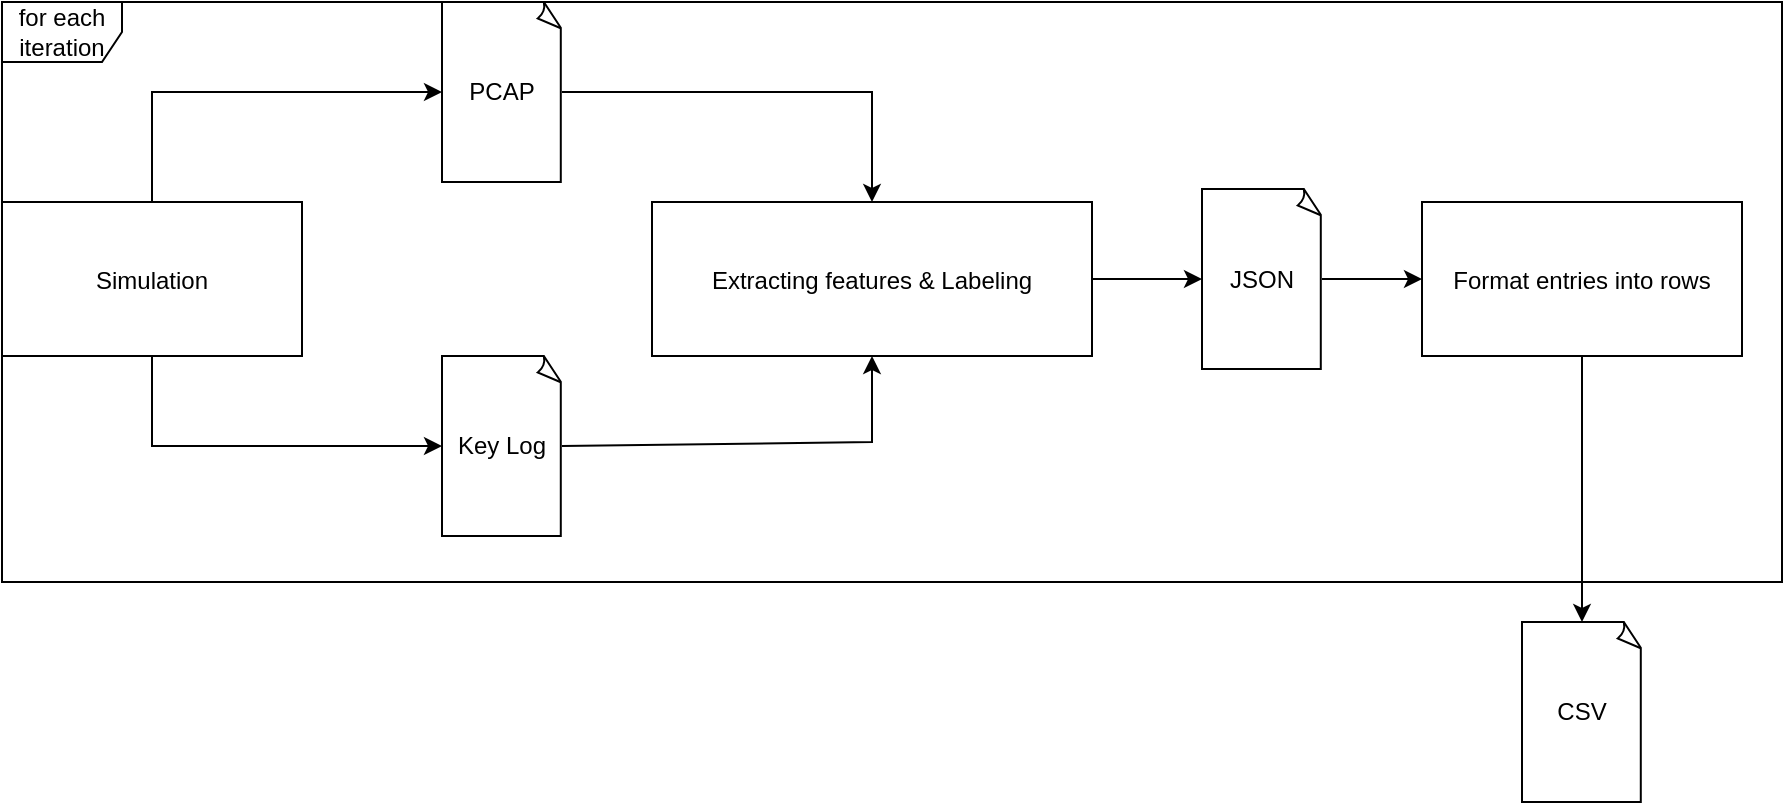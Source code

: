 <mxfile version="26.0.16">
  <diagram name="Page-1" id="e7e014a7-5840-1c2e-5031-d8a46d1fe8dd">
    <mxGraphModel dx="1553" dy="795" grid="1" gridSize="10" guides="1" tooltips="1" connect="1" arrows="1" fold="1" page="1" pageScale="1" pageWidth="1169" pageHeight="826" background="none" math="0" shadow="0">
      <root>
        <mxCell id="0" />
        <mxCell id="1" parent="0" />
        <mxCell id="oZruXeAUzQsY2GdccT08-43" value="Simulation" style="" vertex="1" parent="1">
          <mxGeometry x="40" y="360" width="150" height="77" as="geometry" />
        </mxCell>
        <mxCell id="oZruXeAUzQsY2GdccT08-59" value="PCAP" style="whiteSpace=wrap;html=1;shape=mxgraph.basic.document" vertex="1" parent="1">
          <mxGeometry x="260" y="260" width="60" height="90" as="geometry" />
        </mxCell>
        <mxCell id="oZruXeAUzQsY2GdccT08-60" value="Key Log" style="whiteSpace=wrap;html=1;shape=mxgraph.basic.document" vertex="1" parent="1">
          <mxGeometry x="260" y="437" width="60" height="90" as="geometry" />
        </mxCell>
        <mxCell id="oZruXeAUzQsY2GdccT08-62" value="" style="endArrow=classic;html=1;rounded=0;exitX=0.5;exitY=0;exitDx=0;exitDy=0;entryX=0;entryY=0.5;entryDx=0;entryDy=0;entryPerimeter=0;" edge="1" parent="1" source="oZruXeAUzQsY2GdccT08-43" target="oZruXeAUzQsY2GdccT08-59">
          <mxGeometry width="50" height="50" relative="1" as="geometry">
            <mxPoint x="110" y="330" as="sourcePoint" />
            <mxPoint x="160" y="280" as="targetPoint" />
            <Array as="points">
              <mxPoint x="115" y="305" />
            </Array>
          </mxGeometry>
        </mxCell>
        <mxCell id="oZruXeAUzQsY2GdccT08-63" value="" style="endArrow=classic;html=1;rounded=0;exitX=0.5;exitY=1;exitDx=0;exitDy=0;entryX=0;entryY=0.5;entryDx=0;entryDy=0;entryPerimeter=0;" edge="1" parent="1" source="oZruXeAUzQsY2GdccT08-43" target="oZruXeAUzQsY2GdccT08-60">
          <mxGeometry width="50" height="50" relative="1" as="geometry">
            <mxPoint x="560" y="430" as="sourcePoint" />
            <mxPoint x="610" y="380" as="targetPoint" />
            <Array as="points">
              <mxPoint x="115" y="482" />
            </Array>
          </mxGeometry>
        </mxCell>
        <mxCell id="oZruXeAUzQsY2GdccT08-64" value="Extracting features &amp; Labeling" style="" vertex="1" parent="1">
          <mxGeometry x="365" y="360" width="220" height="77" as="geometry" />
        </mxCell>
        <mxCell id="oZruXeAUzQsY2GdccT08-65" value="" style="endArrow=classic;html=1;rounded=0;exitX=1;exitY=0.5;exitDx=0;exitDy=0;exitPerimeter=0;entryX=0.5;entryY=0;entryDx=0;entryDy=0;" edge="1" parent="1" source="oZruXeAUzQsY2GdccT08-59" target="oZruXeAUzQsY2GdccT08-64">
          <mxGeometry width="50" height="50" relative="1" as="geometry">
            <mxPoint x="560" y="430" as="sourcePoint" />
            <mxPoint x="610" y="380" as="targetPoint" />
            <Array as="points">
              <mxPoint x="475" y="305" />
            </Array>
          </mxGeometry>
        </mxCell>
        <mxCell id="oZruXeAUzQsY2GdccT08-66" value="" style="endArrow=classic;html=1;rounded=0;exitX=1;exitY=0.5;exitDx=0;exitDy=0;exitPerimeter=0;entryX=0.5;entryY=1;entryDx=0;entryDy=0;" edge="1" parent="1" source="oZruXeAUzQsY2GdccT08-60" target="oZruXeAUzQsY2GdccT08-64">
          <mxGeometry width="50" height="50" relative="1" as="geometry">
            <mxPoint x="560" y="430" as="sourcePoint" />
            <mxPoint x="610" y="380" as="targetPoint" />
            <Array as="points">
              <mxPoint x="475" y="480" />
            </Array>
          </mxGeometry>
        </mxCell>
        <mxCell id="oZruXeAUzQsY2GdccT08-67" value="JSON" style="whiteSpace=wrap;html=1;shape=mxgraph.basic.document" vertex="1" parent="1">
          <mxGeometry x="640" y="353.5" width="60" height="90" as="geometry" />
        </mxCell>
        <mxCell id="oZruXeAUzQsY2GdccT08-68" value="" style="endArrow=classic;html=1;rounded=0;exitX=1;exitY=0.5;exitDx=0;exitDy=0;entryX=0;entryY=0.5;entryDx=0;entryDy=0;entryPerimeter=0;" edge="1" parent="1" source="oZruXeAUzQsY2GdccT08-64" target="oZruXeAUzQsY2GdccT08-67">
          <mxGeometry width="50" height="50" relative="1" as="geometry">
            <mxPoint x="600" y="330" as="sourcePoint" />
            <mxPoint x="650" y="280" as="targetPoint" />
          </mxGeometry>
        </mxCell>
        <mxCell id="oZruXeAUzQsY2GdccT08-69" value="Format entries into rows" style="" vertex="1" parent="1">
          <mxGeometry x="750" y="360" width="160" height="77" as="geometry" />
        </mxCell>
        <mxCell id="oZruXeAUzQsY2GdccT08-70" value="" style="endArrow=classic;html=1;rounded=0;exitX=1;exitY=0.5;exitDx=0;exitDy=0;exitPerimeter=0;entryX=0;entryY=0.5;entryDx=0;entryDy=0;" edge="1" parent="1" source="oZruXeAUzQsY2GdccT08-67" target="oZruXeAUzQsY2GdccT08-69">
          <mxGeometry width="50" height="50" relative="1" as="geometry">
            <mxPoint x="560" y="430" as="sourcePoint" />
            <mxPoint x="610" y="380" as="targetPoint" />
          </mxGeometry>
        </mxCell>
        <mxCell id="oZruXeAUzQsY2GdccT08-71" value="CSV" style="whiteSpace=wrap;html=1;shape=mxgraph.basic.document" vertex="1" parent="1">
          <mxGeometry x="800" y="570" width="60" height="90" as="geometry" />
        </mxCell>
        <mxCell id="oZruXeAUzQsY2GdccT08-73" value="" style="endArrow=classic;html=1;rounded=0;exitX=0.5;exitY=1;exitDx=0;exitDy=0;entryX=0.5;entryY=0;entryDx=0;entryDy=0;entryPerimeter=0;" edge="1" parent="1" source="oZruXeAUzQsY2GdccT08-69" target="oZruXeAUzQsY2GdccT08-71">
          <mxGeometry width="50" height="50" relative="1" as="geometry">
            <mxPoint x="560" y="430" as="sourcePoint" />
            <mxPoint x="610" y="380" as="targetPoint" />
          </mxGeometry>
        </mxCell>
        <mxCell id="oZruXeAUzQsY2GdccT08-76" value="for each iteration" style="shape=umlFrame;whiteSpace=wrap;html=1;pointerEvents=0;" vertex="1" parent="1">
          <mxGeometry x="40" y="260" width="890" height="290" as="geometry" />
        </mxCell>
      </root>
    </mxGraphModel>
  </diagram>
</mxfile>
